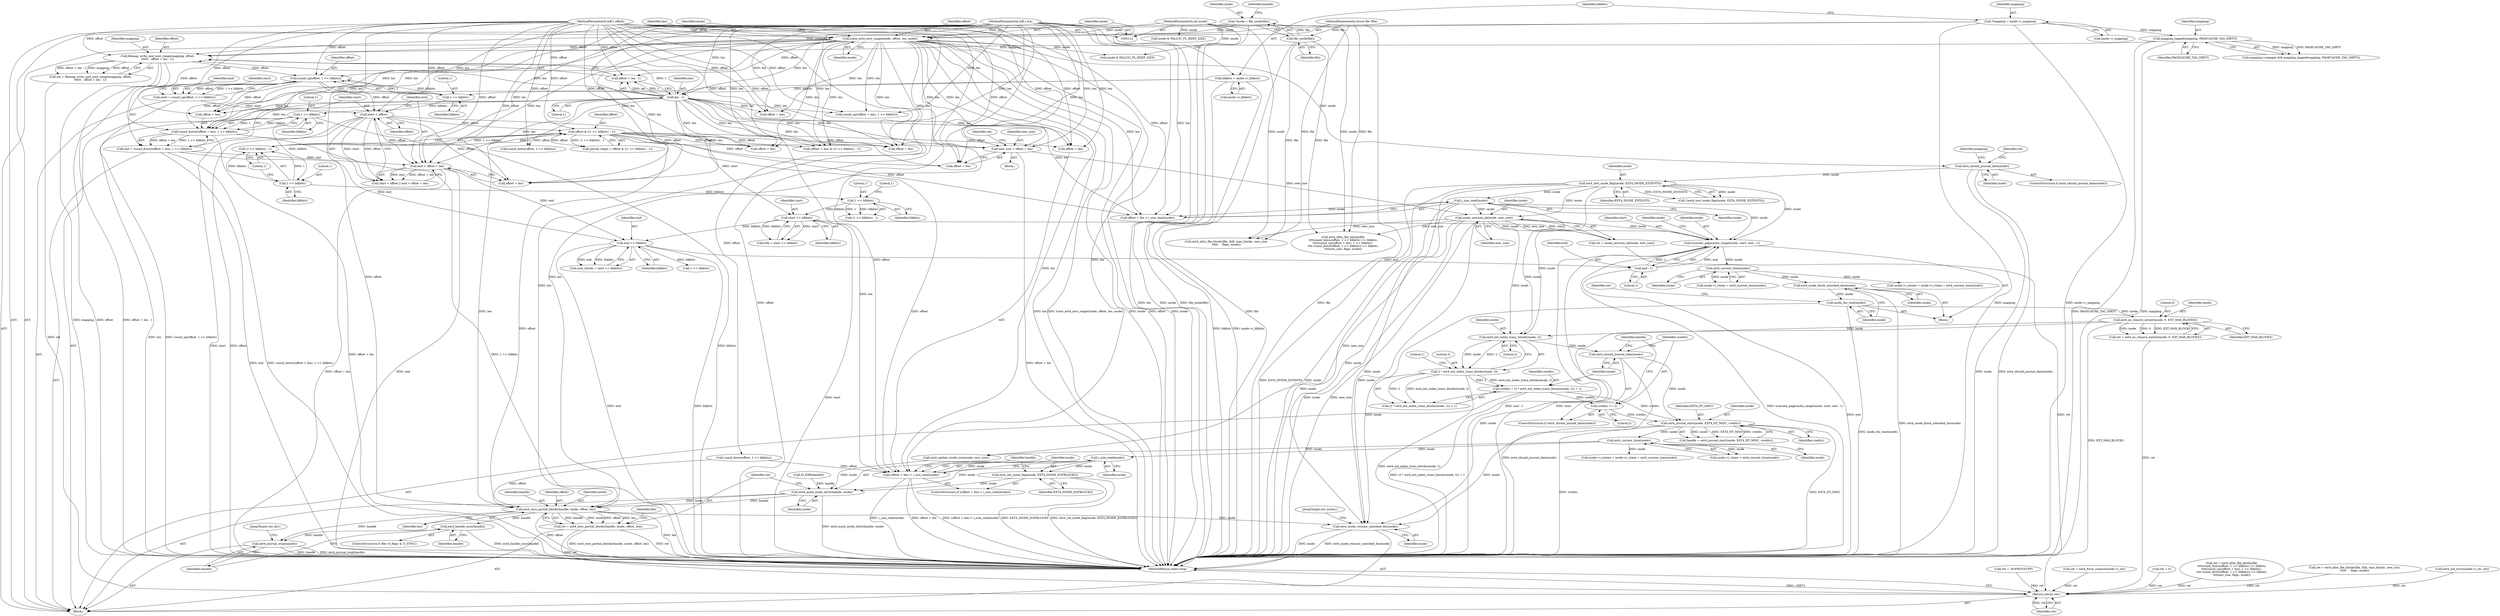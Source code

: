 digraph "0_linux_0f2af21aae11972fa924374ddcf52e88347cf5a8@API" {
"1000481" [label="(Call,i_size_read(inode))"];
"1000466" [label="(Call,ext4_current_time(inode))"];
"1000440" [label="(Call,ext4_journal_start(inode, EXT4_HT_MISC, credits))"];
"1000433" [label="(Call,ext4_should_journal_data(inode))"];
"1000428" [label="(Call,ext4_ext_index_trans_blocks(inode, 2))"];
"1000283" [label="(Call,ext4_test_inode_flag(inode, EXT4_INODE_EXTENTS))"];
"1000170" [label="(Call,ext4_should_journal_data(inode))"];
"1000155" [label="(Call,trace_ext4_zero_range(inode, offset, len, mode))"];
"1000119" [label="(Call,*inode = file_inode(file))"];
"1000121" [label="(Call,file_inode(file))"];
"1000113" [label="(MethodParameterIn,struct file *file)"];
"1000114" [label="(MethodParameterIn,loff_t offset)"];
"1000115" [label="(MethodParameterIn,loff_t len)"];
"1000116" [label="(MethodParameterIn,int mode)"];
"1000302" [label="(Call,i_size_read(inode))"];
"1000312" [label="(Call,inode_newsize_ok(inode, new_size))"];
"1000305" [label="(Call,new_size = offset + len)"];
"1000237" [label="(Call,offset & ((1 << blkbits) - 1))"];
"1000224" [label="(Call,start < offset)"];
"1000206" [label="(Call,start = round_up(offset, 1 << blkbits))"];
"1000208" [label="(Call,round_up(offset, 1 << blkbits))"];
"1000194" [label="(Call,filemap_write_and_wait_range(mapping, offset,\n\t\t\t\t\t\t   offset + len - 1))"];
"1000188" [label="(Call,mapping_tagged(mapping, PAGECACHE_TAG_DIRTY))"];
"1000144" [label="(Call,*mapping = inode->i_mapping)"];
"1000199" [label="(Call,len - 1)"];
"1000210" [label="(Call,1 << blkbits)"];
"1000150" [label="(Call,blkbits = inode->i_blkbits)"];
"1000239" [label="(Call,(1 << blkbits) - 1)"];
"1000240" [label="(Call,1 << blkbits)"];
"1000219" [label="(Call,1 << blkbits)"];
"1000409" [label="(Call,ext4_es_remove_extent(inode, 0, EXT_MAX_BLOCKS))"];
"1000393" [label="(Call,inode_dio_wait(inode))"];
"1000391" [label="(Call,ext4_inode_block_unlocked_dio(inode))"];
"1000389" [label="(Call,ext4_current_time(inode))"];
"1000375" [label="(Call,truncate_pagecache_range(inode, start, end - 1))"];
"1000257" [label="(Call,start >> blkbits)"];
"1000251" [label="(Call,1 << blkbits)"];
"1000378" [label="(Call,end - 1)"];
"1000262" [label="(Call,end >> blkbits)"];
"1000227" [label="(Call,end > offset + len)"];
"1000213" [label="(Call,end = round_down((offset + len), 1 << blkbits))"];
"1000215" [label="(Call,round_down((offset + len), 1 << blkbits))"];
"1000435" [label="(Call,credits += 2)"];
"1000423" [label="(Call,credits = (2 * ext4_ext_index_trans_blocks(inode, 2)) + 1)"];
"1000426" [label="(Call,2 * ext4_ext_index_trans_blocks(inode, 2))"];
"1000477" [label="(Call,(offset + len) > i_size_read(inode))"];
"1000483" [label="(Call,ext4_set_inode_flag(inode, EXT4_INODE_EOFBLOCKS))"];
"1000486" [label="(Call,ext4_mark_inode_dirty(handle, inode))"];
"1000491" [label="(Call,ext4_zero_partial_blocks(handle, inode, offset, len))"];
"1000489" [label="(Call,ret = ext4_zero_partial_blocks(handle, inode, offset, len))"];
"1000515" [label="(Return,return ret;)"];
"1000502" [label="(Call,ext4_handle_sync(handle))"];
"1000504" [label="(Call,ext4_journal_stop(handle))"];
"1000507" [label="(Call,ext4_inode_resume_unlocked_dio(inode))"];
"1000195" [label="(Identifier,mapping)"];
"1000431" [label="(Literal,1)"];
"1000340" [label="(Call,1 << blkbits)"];
"1000443" [label="(Identifier,credits)"];
"1000225" [label="(Identifier,start)"];
"1000438" [label="(Call,handle = ext4_journal_start(inode, EXT4_HT_MISC, credits))"];
"1000430" [label="(Literal,2)"];
"1000435" [label="(Call,credits += 2)"];
"1000113" [label="(MethodParameterIn,struct file *file)"];
"1000489" [label="(Call,ret = ext4_zero_partial_blocks(handle, inode, offset, len))"];
"1000251" [label="(Call,1 << blkbits)"];
"1000196" [label="(Identifier,offset)"];
"1000314" [label="(Identifier,new_size)"];
"1000242" [label="(Identifier,blkbits)"];
"1000116" [label="(MethodParameterIn,int mode)"];
"1000194" [label="(Call,filemap_write_and_wait_range(mapping, offset,\n\t\t\t\t\t\t   offset + len - 1))"];
"1000122" [label="(Identifier,file)"];
"1000215" [label="(Call,round_down((offset + len), 1 << blkbits))"];
"1000219" [label="(Call,1 << blkbits)"];
"1000378" [label="(Call,end - 1)"];
"1000423" [label="(Call,credits = (2 * ext4_ext_index_trans_blocks(inode, 2)) + 1)"];
"1000407" [label="(Call,ret = ext4_es_remove_extent(inode, 0, EXT_MAX_BLOCKS))"];
"1000260" [label="(Call,max_blocks = (end >> blkbits))"];
"1000263" [label="(Identifier,end)"];
"1000482" [label="(Identifier,inode)"];
"1000150" [label="(Call,blkbits = inode->i_blkbits)"];
"1000436" [label="(Identifier,credits)"];
"1000397" [label="(Call,ext4_alloc_file_blocks(file, lblk, max_blocks, new_size,\n\t\t\t\t\t     flags, mode))"];
"1000458" [label="(Call,inode->i_mtime = inode->i_ctime = ext4_current_time(inode))"];
"1000212" [label="(Identifier,blkbits)"];
"1000253" [label="(Identifier,blkbits)"];
"1000188" [label="(Call,mapping_tagged(mapping, PAGECACHE_TAG_DIRTY))"];
"1000485" [label="(Identifier,EXT4_INODE_EOFBLOCKS)"];
"1000490" [label="(Identifier,ret)"];
"1000504" [label="(Call,ext4_journal_stop(handle))"];
"1000311" [label="(Identifier,ret)"];
"1000262" [label="(Call,end >> blkbits)"];
"1000226" [label="(Identifier,offset)"];
"1000285" [label="(Identifier,EXT4_INODE_EXTENTS)"];
"1000377" [label="(Identifier,start)"];
"1000224" [label="(Call,start < offset)"];
"1000152" [label="(Call,inode->i_blkbits)"];
"1000246" [label="(Call,(offset + len) & ((1 << blkbits) - 1))"];
"1000427" [label="(Literal,2)"];
"1000243" [label="(Literal,1)"];
"1000240" [label="(Call,1 << blkbits)"];
"1000247" [label="(Call,offset + len)"];
"1000207" [label="(Identifier,start)"];
"1000121" [label="(Call,file_inode(file))"];
"1000492" [label="(Identifier,handle)"];
"1000476" [label="(ControlStructure,if ((offset + len) > i_size_read(inode)))"];
"1000151" [label="(Identifier,blkbits)"];
"1000502" [label="(Call,ext4_handle_sync(handle))"];
"1000509" [label="(JumpTarget,out_mutex:)"];
"1000496" [label="(ControlStructure,if (file->f_flags & O_SYNC))"];
"1000486" [label="(Call,ext4_mark_inode_dirty(handle, inode))"];
"1000313" [label="(Identifier,inode)"];
"1000216" [label="(Call,offset + len)"];
"1000467" [label="(Identifier,inode)"];
"1000434" [label="(Identifier,inode)"];
"1000439" [label="(Identifier,handle)"];
"1000508" [label="(Identifier,inode)"];
"1000442" [label="(Identifier,EXT4_HT_MISC)"];
"1000516" [label="(Identifier,ret)"];
"1000239" [label="(Call,(1 << blkbits) - 1)"];
"1000433" [label="(Call,ext4_should_journal_data(inode))"];
"1000145" [label="(Identifier,mapping)"];
"1000146" [label="(Call,inode->i_mapping)"];
"1000115" [label="(MethodParameterIn,loff_t len)"];
"1000429" [label="(Identifier,inode)"];
"1000375" [label="(Call,truncate_pagecache_range(inode, start, end - 1))"];
"1000220" [label="(Literal,1)"];
"1000503" [label="(Identifier,handle)"];
"1000304" [label="(Block,)"];
"1000156" [label="(Identifier,inode)"];
"1000133" [label="(Call,ret = 0)"];
"1000227" [label="(Call,end > offset + len)"];
"1000312" [label="(Call,inode_newsize_ok(inode, new_size))"];
"1000338" [label="(Call,round_down(offset, 1 << blkbits))"];
"1000392" [label="(Identifier,inode)"];
"1000155" [label="(Call,trace_ext4_zero_range(inode, offset, len, mode))"];
"1000441" [label="(Identifier,inode)"];
"1000250" [label="(Call,(1 << blkbits) - 1)"];
"1000432" [label="(ControlStructure,if (ext4_should_journal_data(inode)))"];
"1000488" [label="(Identifier,inode)"];
"1000484" [label="(Identifier,inode)"];
"1000125" [label="(Identifier,handle)"];
"1000396" [label="(Identifier,ret)"];
"1000295" [label="(Call,mode & FALLOC_FL_KEEP_SIZE)"];
"1000440" [label="(Call,ext4_journal_start(inode, EXT4_HT_MISC, credits))"];
"1000192" [label="(Call,ret = filemap_write_and_wait_range(mapping, offset,\n\t\t\t\t\t\t   offset + len - 1))"];
"1000333" [label="(Call,ret = ext4_alloc_file_blocks(file,\n\t\t\t\tround_down(offset, 1 << blkbits) >> blkbits,\n\t\t\t\t(round_up((offset + len), 1 << blkbits) -\n\t\t\t\t round_down(offset, 1 << blkbits)) >> blkbits,\n\t\t\t\tnew_size, flags, mode))"];
"1000383" [label="(Identifier,inode)"];
"1000481" [label="(Call,i_size_read(inode))"];
"1000206" [label="(Call,start = round_up(offset, 1 << blkbits))"];
"1000228" [label="(Identifier,end)"];
"1000478" [label="(Call,offset + len)"];
"1000411" [label="(Literal,0)"];
"1000282" [label="(Call,!(ext4_test_inode_flag(inode, EXT4_INODE_EXTENTS)))"];
"1000158" [label="(Identifier,len)"];
"1000305" [label="(Call,new_size = offset + len)"];
"1000335" [label="(Call,ext4_alloc_file_blocks(file,\n\t\t\t\tround_down(offset, 1 << blkbits) >> blkbits,\n\t\t\t\t(round_up((offset + len), 1 << blkbits) -\n\t\t\t\t round_down(offset, 1 << blkbits)) >> blkbits,\n\t\t\t\tnew_size, flags, mode))"];
"1000380" [label="(Literal,1)"];
"1000164" [label="(Identifier,inode)"];
"1000221" [label="(Identifier,blkbits)"];
"1000494" [label="(Identifier,offset)"];
"1000171" [label="(Identifier,inode)"];
"1000235" [label="(Call,partial_begin = offset & ((1 << blkbits) - 1))"];
"1000483" [label="(Call,ext4_set_inode_flag(inode, EXT4_INODE_EOFBLOCKS))"];
"1000507" [label="(Call,ext4_inode_resume_unlocked_dio(inode))"];
"1000238" [label="(Identifier,offset)"];
"1000376" [label="(Identifier,inode)"];
"1000209" [label="(Identifier,offset)"];
"1000200" [label="(Identifier,len)"];
"1000214" [label="(Identifier,end)"];
"1000353" [label="(Call,round_down(offset, 1 << blkbits))"];
"1000197" [label="(Call,offset + len - 1)"];
"1000307" [label="(Call,offset + len)"];
"1000369" [label="(Block,)"];
"1000119" [label="(Call,*inode = file_inode(file))"];
"1000144" [label="(Call,*mapping = inode->i_mapping)"];
"1000471" [label="(Call,ext4_update_inode_size(inode, new_size))"];
"1000120" [label="(Identifier,inode)"];
"1000184" [label="(Call,mapping->nrpages && mapping_tagged(mapping, PAGECACHE_TAG_DIRTY))"];
"1000117" [label="(Block,)"];
"1000229" [label="(Call,offset + len)"];
"1000410" [label="(Identifier,inode)"];
"1000264" [label="(Identifier,blkbits)"];
"1000426" [label="(Call,2 * ext4_ext_index_trans_blocks(inode, 2))"];
"1000487" [label="(Identifier,handle)"];
"1000505" [label="(Identifier,handle)"];
"1000409" [label="(Call,ext4_es_remove_extent(inode, 0, EXT_MAX_BLOCKS))"];
"1000170" [label="(Call,ext4_should_journal_data(inode))"];
"1000186" [label="(Identifier,mapping)"];
"1000389" [label="(Call,ext4_current_time(inode))"];
"1000190" [label="(Identifier,PAGECACHE_TAG_DIRTY)"];
"1000258" [label="(Identifier,start)"];
"1000283" [label="(Call,ext4_test_inode_flag(inode, EXT4_INODE_EXTENTS))"];
"1000306" [label="(Identifier,new_size)"];
"1000379" [label="(Identifier,end)"];
"1000241" [label="(Literal,1)"];
"1000425" [label="(Call,(2 * ext4_ext_index_trans_blocks(inode, 2)) + 1)"];
"1000477" [label="(Call,(offset + len) > i_size_read(inode))"];
"1000346" [label="(Call,round_up((offset + len), 1 << blkbits))"];
"1000428" [label="(Call,ext4_ext_index_trans_blocks(inode, 2))"];
"1000208" [label="(Call,round_up(offset, 1 << blkbits))"];
"1000322" [label="(Call,mode & FALLOC_FL_KEEP_SIZE)"];
"1000223" [label="(Call,start < offset || end > offset + len)"];
"1000381" [label="(Call,inode->i_mtime = inode->i_ctime = ext4_current_time(inode))"];
"1000157" [label="(Identifier,offset)"];
"1000211" [label="(Literal,1)"];
"1000394" [label="(Identifier,inode)"];
"1000517" [label="(MethodReturn,static long)"];
"1000393" [label="(Call,inode_dio_wait(inode))"];
"1000495" [label="(Identifier,len)"];
"1000114" [label="(MethodParameterIn,loff_t offset)"];
"1000255" [label="(Call,lblk = start >> blkbits)"];
"1000462" [label="(Call,inode->i_ctime = ext4_current_time(inode))"];
"1000506" [label="(JumpTarget,out_dio:)"];
"1000201" [label="(Literal,1)"];
"1000299" [label="(Call,offset + len)"];
"1000298" [label="(Call,offset + len > i_size_read(inode))"];
"1000310" [label="(Call,ret = inode_newsize_ok(inode, new_size))"];
"1000303" [label="(Identifier,inode)"];
"1000424" [label="(Identifier,credits)"];
"1000412" [label="(Identifier,EXT_MAX_BLOCKS)"];
"1000169" [label="(ControlStructure,if (ext4_should_journal_data(inode)))"];
"1000515" [label="(Return,return ret;)"];
"1000259" [label="(Identifier,blkbits)"];
"1000395" [label="(Call,ret = ext4_alloc_file_blocks(file, lblk, max_blocks, new_size,\n\t\t\t\t\t     flags, mode))"];
"1000437" [label="(Literal,2)"];
"1000199" [label="(Call,len - 1)"];
"1000491" [label="(Call,ext4_zero_partial_blocks(handle, inode, offset, len))"];
"1000284" [label="(Identifier,inode)"];
"1000452" [label="(Call,ext4_std_error(inode->i_sb, ret))"];
"1000391" [label="(Call,ext4_inode_block_unlocked_dio(inode))"];
"1000466" [label="(Call,ext4_current_time(inode))"];
"1000174" [label="(Identifier,ret)"];
"1000390" [label="(Identifier,inode)"];
"1000493" [label="(Identifier,inode)"];
"1000210" [label="(Call,1 << blkbits)"];
"1000237" [label="(Call,offset & ((1 << blkbits) - 1))"];
"1000159" [label="(Identifier,mode)"];
"1000213" [label="(Call,end = round_down((offset + len), 1 << blkbits))"];
"1000252" [label="(Literal,1)"];
"1000445" [label="(Call,IS_ERR(handle))"];
"1000347" [label="(Call,offset + len)"];
"1000302" [label="(Call,i_size_read(inode))"];
"1000257" [label="(Call,start >> blkbits)"];
"1000254" [label="(Literal,1)"];
"1000189" [label="(Identifier,mapping)"];
"1000385" [label="(Call,inode->i_ctime = ext4_current_time(inode))"];
"1000287" [label="(Call,ret = -EOPNOTSUPP)"];
"1000173" [label="(Call,ret = ext4_force_commit(inode->i_sb))"];
"1000499" [label="(Identifier,file)"];
"1000481" -> "1000477"  [label="AST: "];
"1000481" -> "1000482"  [label="CFG: "];
"1000482" -> "1000481"  [label="AST: "];
"1000477" -> "1000481"  [label="CFG: "];
"1000481" -> "1000477"  [label="DDG: inode"];
"1000466" -> "1000481"  [label="DDG: inode"];
"1000481" -> "1000483"  [label="DDG: inode"];
"1000481" -> "1000486"  [label="DDG: inode"];
"1000466" -> "1000462"  [label="AST: "];
"1000466" -> "1000467"  [label="CFG: "];
"1000467" -> "1000466"  [label="AST: "];
"1000462" -> "1000466"  [label="CFG: "];
"1000466" -> "1000458"  [label="DDG: inode"];
"1000466" -> "1000462"  [label="DDG: inode"];
"1000440" -> "1000466"  [label="DDG: inode"];
"1000466" -> "1000471"  [label="DDG: inode"];
"1000440" -> "1000438"  [label="AST: "];
"1000440" -> "1000443"  [label="CFG: "];
"1000441" -> "1000440"  [label="AST: "];
"1000442" -> "1000440"  [label="AST: "];
"1000443" -> "1000440"  [label="AST: "];
"1000438" -> "1000440"  [label="CFG: "];
"1000440" -> "1000517"  [label="DDG: EXT4_HT_MISC"];
"1000440" -> "1000517"  [label="DDG: credits"];
"1000440" -> "1000438"  [label="DDG: inode"];
"1000440" -> "1000438"  [label="DDG: EXT4_HT_MISC"];
"1000440" -> "1000438"  [label="DDG: credits"];
"1000433" -> "1000440"  [label="DDG: inode"];
"1000435" -> "1000440"  [label="DDG: credits"];
"1000423" -> "1000440"  [label="DDG: credits"];
"1000440" -> "1000507"  [label="DDG: inode"];
"1000433" -> "1000432"  [label="AST: "];
"1000433" -> "1000434"  [label="CFG: "];
"1000434" -> "1000433"  [label="AST: "];
"1000436" -> "1000433"  [label="CFG: "];
"1000439" -> "1000433"  [label="CFG: "];
"1000433" -> "1000517"  [label="DDG: ext4_should_journal_data(inode)"];
"1000428" -> "1000433"  [label="DDG: inode"];
"1000428" -> "1000426"  [label="AST: "];
"1000428" -> "1000430"  [label="CFG: "];
"1000429" -> "1000428"  [label="AST: "];
"1000430" -> "1000428"  [label="AST: "];
"1000426" -> "1000428"  [label="CFG: "];
"1000428" -> "1000426"  [label="DDG: inode"];
"1000428" -> "1000426"  [label="DDG: 2"];
"1000283" -> "1000428"  [label="DDG: inode"];
"1000302" -> "1000428"  [label="DDG: inode"];
"1000312" -> "1000428"  [label="DDG: inode"];
"1000409" -> "1000428"  [label="DDG: inode"];
"1000283" -> "1000282"  [label="AST: "];
"1000283" -> "1000285"  [label="CFG: "];
"1000284" -> "1000283"  [label="AST: "];
"1000285" -> "1000283"  [label="AST: "];
"1000282" -> "1000283"  [label="CFG: "];
"1000283" -> "1000517"  [label="DDG: EXT4_INODE_EXTENTS"];
"1000283" -> "1000517"  [label="DDG: inode"];
"1000283" -> "1000282"  [label="DDG: inode"];
"1000283" -> "1000282"  [label="DDG: EXT4_INODE_EXTENTS"];
"1000170" -> "1000283"  [label="DDG: inode"];
"1000283" -> "1000302"  [label="DDG: inode"];
"1000283" -> "1000312"  [label="DDG: inode"];
"1000283" -> "1000375"  [label="DDG: inode"];
"1000283" -> "1000507"  [label="DDG: inode"];
"1000170" -> "1000169"  [label="AST: "];
"1000170" -> "1000171"  [label="CFG: "];
"1000171" -> "1000170"  [label="AST: "];
"1000174" -> "1000170"  [label="CFG: "];
"1000186" -> "1000170"  [label="CFG: "];
"1000170" -> "1000517"  [label="DDG: inode"];
"1000170" -> "1000517"  [label="DDG: ext4_should_journal_data(inode)"];
"1000155" -> "1000170"  [label="DDG: inode"];
"1000155" -> "1000117"  [label="AST: "];
"1000155" -> "1000159"  [label="CFG: "];
"1000156" -> "1000155"  [label="AST: "];
"1000157" -> "1000155"  [label="AST: "];
"1000158" -> "1000155"  [label="AST: "];
"1000159" -> "1000155"  [label="AST: "];
"1000164" -> "1000155"  [label="CFG: "];
"1000155" -> "1000517"  [label="DDG: mode"];
"1000155" -> "1000517"  [label="DDG: offset"];
"1000155" -> "1000517"  [label="DDG: trace_ext4_zero_range(inode, offset, len, mode)"];
"1000155" -> "1000517"  [label="DDG: len"];
"1000155" -> "1000517"  [label="DDG: inode"];
"1000119" -> "1000155"  [label="DDG: inode"];
"1000114" -> "1000155"  [label="DDG: offset"];
"1000115" -> "1000155"  [label="DDG: len"];
"1000116" -> "1000155"  [label="DDG: mode"];
"1000155" -> "1000194"  [label="DDG: offset"];
"1000155" -> "1000197"  [label="DDG: offset"];
"1000155" -> "1000199"  [label="DDG: len"];
"1000155" -> "1000208"  [label="DDG: offset"];
"1000155" -> "1000215"  [label="DDG: len"];
"1000155" -> "1000216"  [label="DDG: len"];
"1000155" -> "1000227"  [label="DDG: len"];
"1000155" -> "1000229"  [label="DDG: len"];
"1000155" -> "1000246"  [label="DDG: len"];
"1000155" -> "1000247"  [label="DDG: len"];
"1000155" -> "1000295"  [label="DDG: mode"];
"1000155" -> "1000298"  [label="DDG: len"];
"1000155" -> "1000299"  [label="DDG: len"];
"1000155" -> "1000305"  [label="DDG: len"];
"1000155" -> "1000307"  [label="DDG: len"];
"1000155" -> "1000346"  [label="DDG: len"];
"1000155" -> "1000347"  [label="DDG: len"];
"1000155" -> "1000477"  [label="DDG: len"];
"1000155" -> "1000478"  [label="DDG: len"];
"1000155" -> "1000491"  [label="DDG: len"];
"1000119" -> "1000117"  [label="AST: "];
"1000119" -> "1000121"  [label="CFG: "];
"1000120" -> "1000119"  [label="AST: "];
"1000121" -> "1000119"  [label="AST: "];
"1000125" -> "1000119"  [label="CFG: "];
"1000119" -> "1000517"  [label="DDG: file_inode(file)"];
"1000121" -> "1000119"  [label="DDG: file"];
"1000121" -> "1000122"  [label="CFG: "];
"1000122" -> "1000121"  [label="AST: "];
"1000121" -> "1000517"  [label="DDG: file"];
"1000113" -> "1000121"  [label="DDG: file"];
"1000121" -> "1000335"  [label="DDG: file"];
"1000121" -> "1000397"  [label="DDG: file"];
"1000113" -> "1000112"  [label="AST: "];
"1000113" -> "1000517"  [label="DDG: file"];
"1000113" -> "1000335"  [label="DDG: file"];
"1000113" -> "1000397"  [label="DDG: file"];
"1000114" -> "1000112"  [label="AST: "];
"1000114" -> "1000517"  [label="DDG: offset"];
"1000114" -> "1000194"  [label="DDG: offset"];
"1000114" -> "1000197"  [label="DDG: offset"];
"1000114" -> "1000208"  [label="DDG: offset"];
"1000114" -> "1000215"  [label="DDG: offset"];
"1000114" -> "1000216"  [label="DDG: offset"];
"1000114" -> "1000224"  [label="DDG: offset"];
"1000114" -> "1000227"  [label="DDG: offset"];
"1000114" -> "1000229"  [label="DDG: offset"];
"1000114" -> "1000237"  [label="DDG: offset"];
"1000114" -> "1000246"  [label="DDG: offset"];
"1000114" -> "1000247"  [label="DDG: offset"];
"1000114" -> "1000298"  [label="DDG: offset"];
"1000114" -> "1000299"  [label="DDG: offset"];
"1000114" -> "1000305"  [label="DDG: offset"];
"1000114" -> "1000307"  [label="DDG: offset"];
"1000114" -> "1000338"  [label="DDG: offset"];
"1000114" -> "1000346"  [label="DDG: offset"];
"1000114" -> "1000347"  [label="DDG: offset"];
"1000114" -> "1000353"  [label="DDG: offset"];
"1000114" -> "1000477"  [label="DDG: offset"];
"1000114" -> "1000478"  [label="DDG: offset"];
"1000114" -> "1000491"  [label="DDG: offset"];
"1000115" -> "1000112"  [label="AST: "];
"1000115" -> "1000517"  [label="DDG: len"];
"1000115" -> "1000199"  [label="DDG: len"];
"1000115" -> "1000215"  [label="DDG: len"];
"1000115" -> "1000216"  [label="DDG: len"];
"1000115" -> "1000227"  [label="DDG: len"];
"1000115" -> "1000229"  [label="DDG: len"];
"1000115" -> "1000246"  [label="DDG: len"];
"1000115" -> "1000247"  [label="DDG: len"];
"1000115" -> "1000298"  [label="DDG: len"];
"1000115" -> "1000299"  [label="DDG: len"];
"1000115" -> "1000305"  [label="DDG: len"];
"1000115" -> "1000307"  [label="DDG: len"];
"1000115" -> "1000346"  [label="DDG: len"];
"1000115" -> "1000347"  [label="DDG: len"];
"1000115" -> "1000477"  [label="DDG: len"];
"1000115" -> "1000478"  [label="DDG: len"];
"1000115" -> "1000491"  [label="DDG: len"];
"1000116" -> "1000112"  [label="AST: "];
"1000116" -> "1000517"  [label="DDG: mode"];
"1000116" -> "1000295"  [label="DDG: mode"];
"1000116" -> "1000322"  [label="DDG: mode"];
"1000116" -> "1000335"  [label="DDG: mode"];
"1000116" -> "1000397"  [label="DDG: mode"];
"1000302" -> "1000298"  [label="AST: "];
"1000302" -> "1000303"  [label="CFG: "];
"1000303" -> "1000302"  [label="AST: "];
"1000298" -> "1000302"  [label="CFG: "];
"1000302" -> "1000517"  [label="DDG: inode"];
"1000302" -> "1000298"  [label="DDG: inode"];
"1000302" -> "1000312"  [label="DDG: inode"];
"1000302" -> "1000375"  [label="DDG: inode"];
"1000302" -> "1000507"  [label="DDG: inode"];
"1000312" -> "1000310"  [label="AST: "];
"1000312" -> "1000314"  [label="CFG: "];
"1000313" -> "1000312"  [label="AST: "];
"1000314" -> "1000312"  [label="AST: "];
"1000310" -> "1000312"  [label="CFG: "];
"1000312" -> "1000517"  [label="DDG: inode"];
"1000312" -> "1000517"  [label="DDG: new_size"];
"1000312" -> "1000310"  [label="DDG: inode"];
"1000312" -> "1000310"  [label="DDG: new_size"];
"1000305" -> "1000312"  [label="DDG: new_size"];
"1000312" -> "1000335"  [label="DDG: new_size"];
"1000312" -> "1000375"  [label="DDG: inode"];
"1000312" -> "1000397"  [label="DDG: new_size"];
"1000312" -> "1000471"  [label="DDG: new_size"];
"1000312" -> "1000507"  [label="DDG: inode"];
"1000305" -> "1000304"  [label="AST: "];
"1000305" -> "1000307"  [label="CFG: "];
"1000306" -> "1000305"  [label="AST: "];
"1000307" -> "1000305"  [label="AST: "];
"1000311" -> "1000305"  [label="CFG: "];
"1000305" -> "1000517"  [label="DDG: offset + len"];
"1000237" -> "1000305"  [label="DDG: offset"];
"1000199" -> "1000305"  [label="DDG: len"];
"1000237" -> "1000235"  [label="AST: "];
"1000237" -> "1000239"  [label="CFG: "];
"1000238" -> "1000237"  [label="AST: "];
"1000239" -> "1000237"  [label="AST: "];
"1000235" -> "1000237"  [label="CFG: "];
"1000237" -> "1000235"  [label="DDG: offset"];
"1000237" -> "1000235"  [label="DDG: (1 << blkbits) - 1"];
"1000224" -> "1000237"  [label="DDG: offset"];
"1000239" -> "1000237"  [label="DDG: 1 << blkbits"];
"1000239" -> "1000237"  [label="DDG: 1"];
"1000237" -> "1000246"  [label="DDG: offset"];
"1000237" -> "1000247"  [label="DDG: offset"];
"1000237" -> "1000298"  [label="DDG: offset"];
"1000237" -> "1000299"  [label="DDG: offset"];
"1000237" -> "1000307"  [label="DDG: offset"];
"1000237" -> "1000338"  [label="DDG: offset"];
"1000237" -> "1000477"  [label="DDG: offset"];
"1000237" -> "1000478"  [label="DDG: offset"];
"1000237" -> "1000491"  [label="DDG: offset"];
"1000224" -> "1000223"  [label="AST: "];
"1000224" -> "1000226"  [label="CFG: "];
"1000225" -> "1000224"  [label="AST: "];
"1000226" -> "1000224"  [label="AST: "];
"1000228" -> "1000224"  [label="CFG: "];
"1000223" -> "1000224"  [label="CFG: "];
"1000224" -> "1000517"  [label="DDG: start"];
"1000224" -> "1000517"  [label="DDG: offset"];
"1000224" -> "1000223"  [label="DDG: start"];
"1000224" -> "1000223"  [label="DDG: offset"];
"1000206" -> "1000224"  [label="DDG: start"];
"1000208" -> "1000224"  [label="DDG: offset"];
"1000224" -> "1000227"  [label="DDG: offset"];
"1000224" -> "1000229"  [label="DDG: offset"];
"1000224" -> "1000257"  [label="DDG: start"];
"1000206" -> "1000117"  [label="AST: "];
"1000206" -> "1000208"  [label="CFG: "];
"1000207" -> "1000206"  [label="AST: "];
"1000208" -> "1000206"  [label="AST: "];
"1000214" -> "1000206"  [label="CFG: "];
"1000206" -> "1000517"  [label="DDG: round_up(offset, 1 << blkbits)"];
"1000208" -> "1000206"  [label="DDG: offset"];
"1000208" -> "1000206"  [label="DDG: 1 << blkbits"];
"1000208" -> "1000210"  [label="CFG: "];
"1000209" -> "1000208"  [label="AST: "];
"1000210" -> "1000208"  [label="AST: "];
"1000194" -> "1000208"  [label="DDG: offset"];
"1000210" -> "1000208"  [label="DDG: 1"];
"1000210" -> "1000208"  [label="DDG: blkbits"];
"1000208" -> "1000215"  [label="DDG: offset"];
"1000208" -> "1000216"  [label="DDG: offset"];
"1000194" -> "1000192"  [label="AST: "];
"1000194" -> "1000197"  [label="CFG: "];
"1000195" -> "1000194"  [label="AST: "];
"1000196" -> "1000194"  [label="AST: "];
"1000197" -> "1000194"  [label="AST: "];
"1000192" -> "1000194"  [label="CFG: "];
"1000194" -> "1000517"  [label="DDG: mapping"];
"1000194" -> "1000517"  [label="DDG: offset + len - 1"];
"1000194" -> "1000517"  [label="DDG: offset"];
"1000194" -> "1000192"  [label="DDG: mapping"];
"1000194" -> "1000192"  [label="DDG: offset"];
"1000194" -> "1000192"  [label="DDG: offset + len - 1"];
"1000188" -> "1000194"  [label="DDG: mapping"];
"1000144" -> "1000194"  [label="DDG: mapping"];
"1000199" -> "1000194"  [label="DDG: len"];
"1000199" -> "1000194"  [label="DDG: 1"];
"1000188" -> "1000184"  [label="AST: "];
"1000188" -> "1000190"  [label="CFG: "];
"1000189" -> "1000188"  [label="AST: "];
"1000190" -> "1000188"  [label="AST: "];
"1000184" -> "1000188"  [label="CFG: "];
"1000188" -> "1000517"  [label="DDG: PAGECACHE_TAG_DIRTY"];
"1000188" -> "1000517"  [label="DDG: mapping"];
"1000188" -> "1000184"  [label="DDG: mapping"];
"1000188" -> "1000184"  [label="DDG: PAGECACHE_TAG_DIRTY"];
"1000144" -> "1000188"  [label="DDG: mapping"];
"1000144" -> "1000117"  [label="AST: "];
"1000144" -> "1000146"  [label="CFG: "];
"1000145" -> "1000144"  [label="AST: "];
"1000146" -> "1000144"  [label="AST: "];
"1000151" -> "1000144"  [label="CFG: "];
"1000144" -> "1000517"  [label="DDG: mapping"];
"1000144" -> "1000517"  [label="DDG: inode->i_mapping"];
"1000199" -> "1000197"  [label="AST: "];
"1000199" -> "1000201"  [label="CFG: "];
"1000200" -> "1000199"  [label="AST: "];
"1000201" -> "1000199"  [label="AST: "];
"1000197" -> "1000199"  [label="CFG: "];
"1000199" -> "1000517"  [label="DDG: len"];
"1000199" -> "1000197"  [label="DDG: len"];
"1000199" -> "1000197"  [label="DDG: 1"];
"1000199" -> "1000215"  [label="DDG: len"];
"1000199" -> "1000216"  [label="DDG: len"];
"1000199" -> "1000227"  [label="DDG: len"];
"1000199" -> "1000229"  [label="DDG: len"];
"1000199" -> "1000246"  [label="DDG: len"];
"1000199" -> "1000247"  [label="DDG: len"];
"1000199" -> "1000298"  [label="DDG: len"];
"1000199" -> "1000299"  [label="DDG: len"];
"1000199" -> "1000307"  [label="DDG: len"];
"1000199" -> "1000346"  [label="DDG: len"];
"1000199" -> "1000347"  [label="DDG: len"];
"1000199" -> "1000477"  [label="DDG: len"];
"1000199" -> "1000478"  [label="DDG: len"];
"1000199" -> "1000491"  [label="DDG: len"];
"1000210" -> "1000212"  [label="CFG: "];
"1000211" -> "1000210"  [label="AST: "];
"1000212" -> "1000210"  [label="AST: "];
"1000150" -> "1000210"  [label="DDG: blkbits"];
"1000210" -> "1000219"  [label="DDG: blkbits"];
"1000150" -> "1000117"  [label="AST: "];
"1000150" -> "1000152"  [label="CFG: "];
"1000151" -> "1000150"  [label="AST: "];
"1000152" -> "1000150"  [label="AST: "];
"1000156" -> "1000150"  [label="CFG: "];
"1000150" -> "1000517"  [label="DDG: blkbits"];
"1000150" -> "1000517"  [label="DDG: inode->i_blkbits"];
"1000239" -> "1000243"  [label="CFG: "];
"1000240" -> "1000239"  [label="AST: "];
"1000243" -> "1000239"  [label="AST: "];
"1000240" -> "1000239"  [label="DDG: 1"];
"1000240" -> "1000239"  [label="DDG: blkbits"];
"1000240" -> "1000242"  [label="CFG: "];
"1000241" -> "1000240"  [label="AST: "];
"1000242" -> "1000240"  [label="AST: "];
"1000243" -> "1000240"  [label="CFG: "];
"1000219" -> "1000240"  [label="DDG: blkbits"];
"1000240" -> "1000251"  [label="DDG: blkbits"];
"1000219" -> "1000215"  [label="AST: "];
"1000219" -> "1000221"  [label="CFG: "];
"1000220" -> "1000219"  [label="AST: "];
"1000221" -> "1000219"  [label="AST: "];
"1000215" -> "1000219"  [label="CFG: "];
"1000219" -> "1000517"  [label="DDG: blkbits"];
"1000219" -> "1000215"  [label="DDG: 1"];
"1000219" -> "1000215"  [label="DDG: blkbits"];
"1000409" -> "1000407"  [label="AST: "];
"1000409" -> "1000412"  [label="CFG: "];
"1000410" -> "1000409"  [label="AST: "];
"1000411" -> "1000409"  [label="AST: "];
"1000412" -> "1000409"  [label="AST: "];
"1000407" -> "1000409"  [label="CFG: "];
"1000409" -> "1000517"  [label="DDG: EXT_MAX_BLOCKS"];
"1000409" -> "1000407"  [label="DDG: inode"];
"1000409" -> "1000407"  [label="DDG: 0"];
"1000409" -> "1000407"  [label="DDG: EXT_MAX_BLOCKS"];
"1000393" -> "1000409"  [label="DDG: inode"];
"1000409" -> "1000507"  [label="DDG: inode"];
"1000393" -> "1000369"  [label="AST: "];
"1000393" -> "1000394"  [label="CFG: "];
"1000394" -> "1000393"  [label="AST: "];
"1000396" -> "1000393"  [label="CFG: "];
"1000393" -> "1000517"  [label="DDG: inode_dio_wait(inode)"];
"1000391" -> "1000393"  [label="DDG: inode"];
"1000393" -> "1000507"  [label="DDG: inode"];
"1000391" -> "1000369"  [label="AST: "];
"1000391" -> "1000392"  [label="CFG: "];
"1000392" -> "1000391"  [label="AST: "];
"1000394" -> "1000391"  [label="CFG: "];
"1000391" -> "1000517"  [label="DDG: ext4_inode_block_unlocked_dio(inode)"];
"1000389" -> "1000391"  [label="DDG: inode"];
"1000389" -> "1000385"  [label="AST: "];
"1000389" -> "1000390"  [label="CFG: "];
"1000390" -> "1000389"  [label="AST: "];
"1000385" -> "1000389"  [label="CFG: "];
"1000389" -> "1000381"  [label="DDG: inode"];
"1000389" -> "1000385"  [label="DDG: inode"];
"1000375" -> "1000389"  [label="DDG: inode"];
"1000375" -> "1000369"  [label="AST: "];
"1000375" -> "1000378"  [label="CFG: "];
"1000376" -> "1000375"  [label="AST: "];
"1000377" -> "1000375"  [label="AST: "];
"1000378" -> "1000375"  [label="AST: "];
"1000383" -> "1000375"  [label="CFG: "];
"1000375" -> "1000517"  [label="DDG: start"];
"1000375" -> "1000517"  [label="DDG: truncate_pagecache_range(inode, start, end - 1)"];
"1000375" -> "1000517"  [label="DDG: end - 1"];
"1000257" -> "1000375"  [label="DDG: start"];
"1000378" -> "1000375"  [label="DDG: end"];
"1000378" -> "1000375"  [label="DDG: 1"];
"1000257" -> "1000255"  [label="AST: "];
"1000257" -> "1000259"  [label="CFG: "];
"1000258" -> "1000257"  [label="AST: "];
"1000259" -> "1000257"  [label="AST: "];
"1000255" -> "1000257"  [label="CFG: "];
"1000257" -> "1000517"  [label="DDG: start"];
"1000257" -> "1000255"  [label="DDG: start"];
"1000257" -> "1000255"  [label="DDG: blkbits"];
"1000251" -> "1000257"  [label="DDG: blkbits"];
"1000257" -> "1000262"  [label="DDG: blkbits"];
"1000251" -> "1000250"  [label="AST: "];
"1000251" -> "1000253"  [label="CFG: "];
"1000252" -> "1000251"  [label="AST: "];
"1000253" -> "1000251"  [label="AST: "];
"1000254" -> "1000251"  [label="CFG: "];
"1000251" -> "1000250"  [label="DDG: 1"];
"1000251" -> "1000250"  [label="DDG: blkbits"];
"1000378" -> "1000380"  [label="CFG: "];
"1000379" -> "1000378"  [label="AST: "];
"1000380" -> "1000378"  [label="AST: "];
"1000378" -> "1000517"  [label="DDG: end"];
"1000262" -> "1000378"  [label="DDG: end"];
"1000262" -> "1000260"  [label="AST: "];
"1000262" -> "1000264"  [label="CFG: "];
"1000263" -> "1000262"  [label="AST: "];
"1000264" -> "1000262"  [label="AST: "];
"1000260" -> "1000262"  [label="CFG: "];
"1000262" -> "1000517"  [label="DDG: end"];
"1000262" -> "1000517"  [label="DDG: blkbits"];
"1000262" -> "1000260"  [label="DDG: end"];
"1000262" -> "1000260"  [label="DDG: blkbits"];
"1000227" -> "1000262"  [label="DDG: end"];
"1000213" -> "1000262"  [label="DDG: end"];
"1000262" -> "1000340"  [label="DDG: blkbits"];
"1000227" -> "1000223"  [label="AST: "];
"1000227" -> "1000229"  [label="CFG: "];
"1000228" -> "1000227"  [label="AST: "];
"1000229" -> "1000227"  [label="AST: "];
"1000223" -> "1000227"  [label="CFG: "];
"1000227" -> "1000517"  [label="DDG: end"];
"1000227" -> "1000517"  [label="DDG: offset + len"];
"1000227" -> "1000223"  [label="DDG: end"];
"1000227" -> "1000223"  [label="DDG: offset + len"];
"1000213" -> "1000227"  [label="DDG: end"];
"1000213" -> "1000117"  [label="AST: "];
"1000213" -> "1000215"  [label="CFG: "];
"1000214" -> "1000213"  [label="AST: "];
"1000215" -> "1000213"  [label="AST: "];
"1000225" -> "1000213"  [label="CFG: "];
"1000213" -> "1000517"  [label="DDG: end"];
"1000213" -> "1000517"  [label="DDG: round_down((offset + len), 1 << blkbits)"];
"1000215" -> "1000213"  [label="DDG: offset + len"];
"1000215" -> "1000213"  [label="DDG: 1 << blkbits"];
"1000216" -> "1000215"  [label="AST: "];
"1000215" -> "1000517"  [label="DDG: offset + len"];
"1000215" -> "1000517"  [label="DDG: 1 << blkbits"];
"1000435" -> "1000432"  [label="AST: "];
"1000435" -> "1000437"  [label="CFG: "];
"1000436" -> "1000435"  [label="AST: "];
"1000437" -> "1000435"  [label="AST: "];
"1000439" -> "1000435"  [label="CFG: "];
"1000423" -> "1000435"  [label="DDG: credits"];
"1000423" -> "1000117"  [label="AST: "];
"1000423" -> "1000425"  [label="CFG: "];
"1000424" -> "1000423"  [label="AST: "];
"1000425" -> "1000423"  [label="AST: "];
"1000434" -> "1000423"  [label="CFG: "];
"1000423" -> "1000517"  [label="DDG: (2 * ext4_ext_index_trans_blocks(inode, 2)) + 1"];
"1000426" -> "1000423"  [label="DDG: 2"];
"1000426" -> "1000423"  [label="DDG: ext4_ext_index_trans_blocks(inode, 2)"];
"1000426" -> "1000425"  [label="AST: "];
"1000427" -> "1000426"  [label="AST: "];
"1000431" -> "1000426"  [label="CFG: "];
"1000426" -> "1000517"  [label="DDG: ext4_ext_index_trans_blocks(inode, 2)"];
"1000426" -> "1000425"  [label="DDG: 2"];
"1000426" -> "1000425"  [label="DDG: ext4_ext_index_trans_blocks(inode, 2)"];
"1000477" -> "1000476"  [label="AST: "];
"1000478" -> "1000477"  [label="AST: "];
"1000484" -> "1000477"  [label="CFG: "];
"1000487" -> "1000477"  [label="CFG: "];
"1000477" -> "1000517"  [label="DDG: (offset + len) > i_size_read(inode)"];
"1000477" -> "1000517"  [label="DDG: i_size_read(inode)"];
"1000477" -> "1000517"  [label="DDG: offset + len"];
"1000353" -> "1000477"  [label="DDG: offset"];
"1000483" -> "1000476"  [label="AST: "];
"1000483" -> "1000485"  [label="CFG: "];
"1000484" -> "1000483"  [label="AST: "];
"1000485" -> "1000483"  [label="AST: "];
"1000487" -> "1000483"  [label="CFG: "];
"1000483" -> "1000517"  [label="DDG: ext4_set_inode_flag(inode, EXT4_INODE_EOFBLOCKS)"];
"1000483" -> "1000517"  [label="DDG: EXT4_INODE_EOFBLOCKS"];
"1000483" -> "1000486"  [label="DDG: inode"];
"1000486" -> "1000117"  [label="AST: "];
"1000486" -> "1000488"  [label="CFG: "];
"1000487" -> "1000486"  [label="AST: "];
"1000488" -> "1000486"  [label="AST: "];
"1000490" -> "1000486"  [label="CFG: "];
"1000486" -> "1000517"  [label="DDG: ext4_mark_inode_dirty(handle, inode)"];
"1000445" -> "1000486"  [label="DDG: handle"];
"1000471" -> "1000486"  [label="DDG: inode"];
"1000486" -> "1000491"  [label="DDG: handle"];
"1000486" -> "1000491"  [label="DDG: inode"];
"1000491" -> "1000489"  [label="AST: "];
"1000491" -> "1000495"  [label="CFG: "];
"1000492" -> "1000491"  [label="AST: "];
"1000493" -> "1000491"  [label="AST: "];
"1000494" -> "1000491"  [label="AST: "];
"1000495" -> "1000491"  [label="AST: "];
"1000489" -> "1000491"  [label="CFG: "];
"1000491" -> "1000517"  [label="DDG: offset"];
"1000491" -> "1000517"  [label="DDG: len"];
"1000491" -> "1000489"  [label="DDG: handle"];
"1000491" -> "1000489"  [label="DDG: inode"];
"1000491" -> "1000489"  [label="DDG: offset"];
"1000491" -> "1000489"  [label="DDG: len"];
"1000353" -> "1000491"  [label="DDG: offset"];
"1000491" -> "1000502"  [label="DDG: handle"];
"1000491" -> "1000504"  [label="DDG: handle"];
"1000491" -> "1000507"  [label="DDG: inode"];
"1000489" -> "1000117"  [label="AST: "];
"1000490" -> "1000489"  [label="AST: "];
"1000499" -> "1000489"  [label="CFG: "];
"1000489" -> "1000517"  [label="DDG: ext4_zero_partial_blocks(handle, inode, offset, len)"];
"1000489" -> "1000517"  [label="DDG: ret"];
"1000489" -> "1000515"  [label="DDG: ret"];
"1000515" -> "1000117"  [label="AST: "];
"1000515" -> "1000516"  [label="CFG: "];
"1000516" -> "1000515"  [label="AST: "];
"1000517" -> "1000515"  [label="CFG: "];
"1000515" -> "1000517"  [label="DDG: <RET>"];
"1000516" -> "1000515"  [label="DDG: ret"];
"1000395" -> "1000515"  [label="DDG: ret"];
"1000333" -> "1000515"  [label="DDG: ret"];
"1000310" -> "1000515"  [label="DDG: ret"];
"1000407" -> "1000515"  [label="DDG: ret"];
"1000133" -> "1000515"  [label="DDG: ret"];
"1000287" -> "1000515"  [label="DDG: ret"];
"1000192" -> "1000515"  [label="DDG: ret"];
"1000173" -> "1000515"  [label="DDG: ret"];
"1000452" -> "1000515"  [label="DDG: ret"];
"1000502" -> "1000496"  [label="AST: "];
"1000502" -> "1000503"  [label="CFG: "];
"1000503" -> "1000502"  [label="AST: "];
"1000505" -> "1000502"  [label="CFG: "];
"1000502" -> "1000517"  [label="DDG: ext4_handle_sync(handle)"];
"1000502" -> "1000504"  [label="DDG: handle"];
"1000504" -> "1000117"  [label="AST: "];
"1000504" -> "1000505"  [label="CFG: "];
"1000505" -> "1000504"  [label="AST: "];
"1000506" -> "1000504"  [label="CFG: "];
"1000504" -> "1000517"  [label="DDG: handle"];
"1000504" -> "1000517"  [label="DDG: ext4_journal_stop(handle)"];
"1000507" -> "1000117"  [label="AST: "];
"1000507" -> "1000508"  [label="CFG: "];
"1000508" -> "1000507"  [label="AST: "];
"1000509" -> "1000507"  [label="CFG: "];
"1000507" -> "1000517"  [label="DDG: ext4_inode_resume_unlocked_dio(inode)"];
"1000507" -> "1000517"  [label="DDG: inode"];
}
